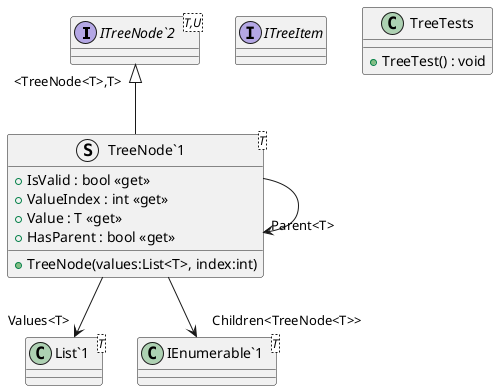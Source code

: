 @startuml
interface "ITreeNode`2"<T,U> {
}
interface ITreeItem {
}
struct "TreeNode`1"<T> {
    + IsValid : bool <<get>>
    + ValueIndex : int <<get>>
    + Value : T <<get>>
    + HasParent : bool <<get>>
    + TreeNode(values:List<T>, index:int)
}
class TreeTests {
    + TreeTest() : void
}
class "List`1"<T> {
}
class "IEnumerable`1"<T> {
}
"ITreeNode`2" "<TreeNode<T>,T>" <|-- "TreeNode`1"
"TreeNode`1" --> "Values<T>" "List`1"
"TreeNode`1" --> "Children<TreeNode<T>>" "IEnumerable`1"
"TreeNode`1" --> "Parent<T>" "TreeNode`1"
@enduml
